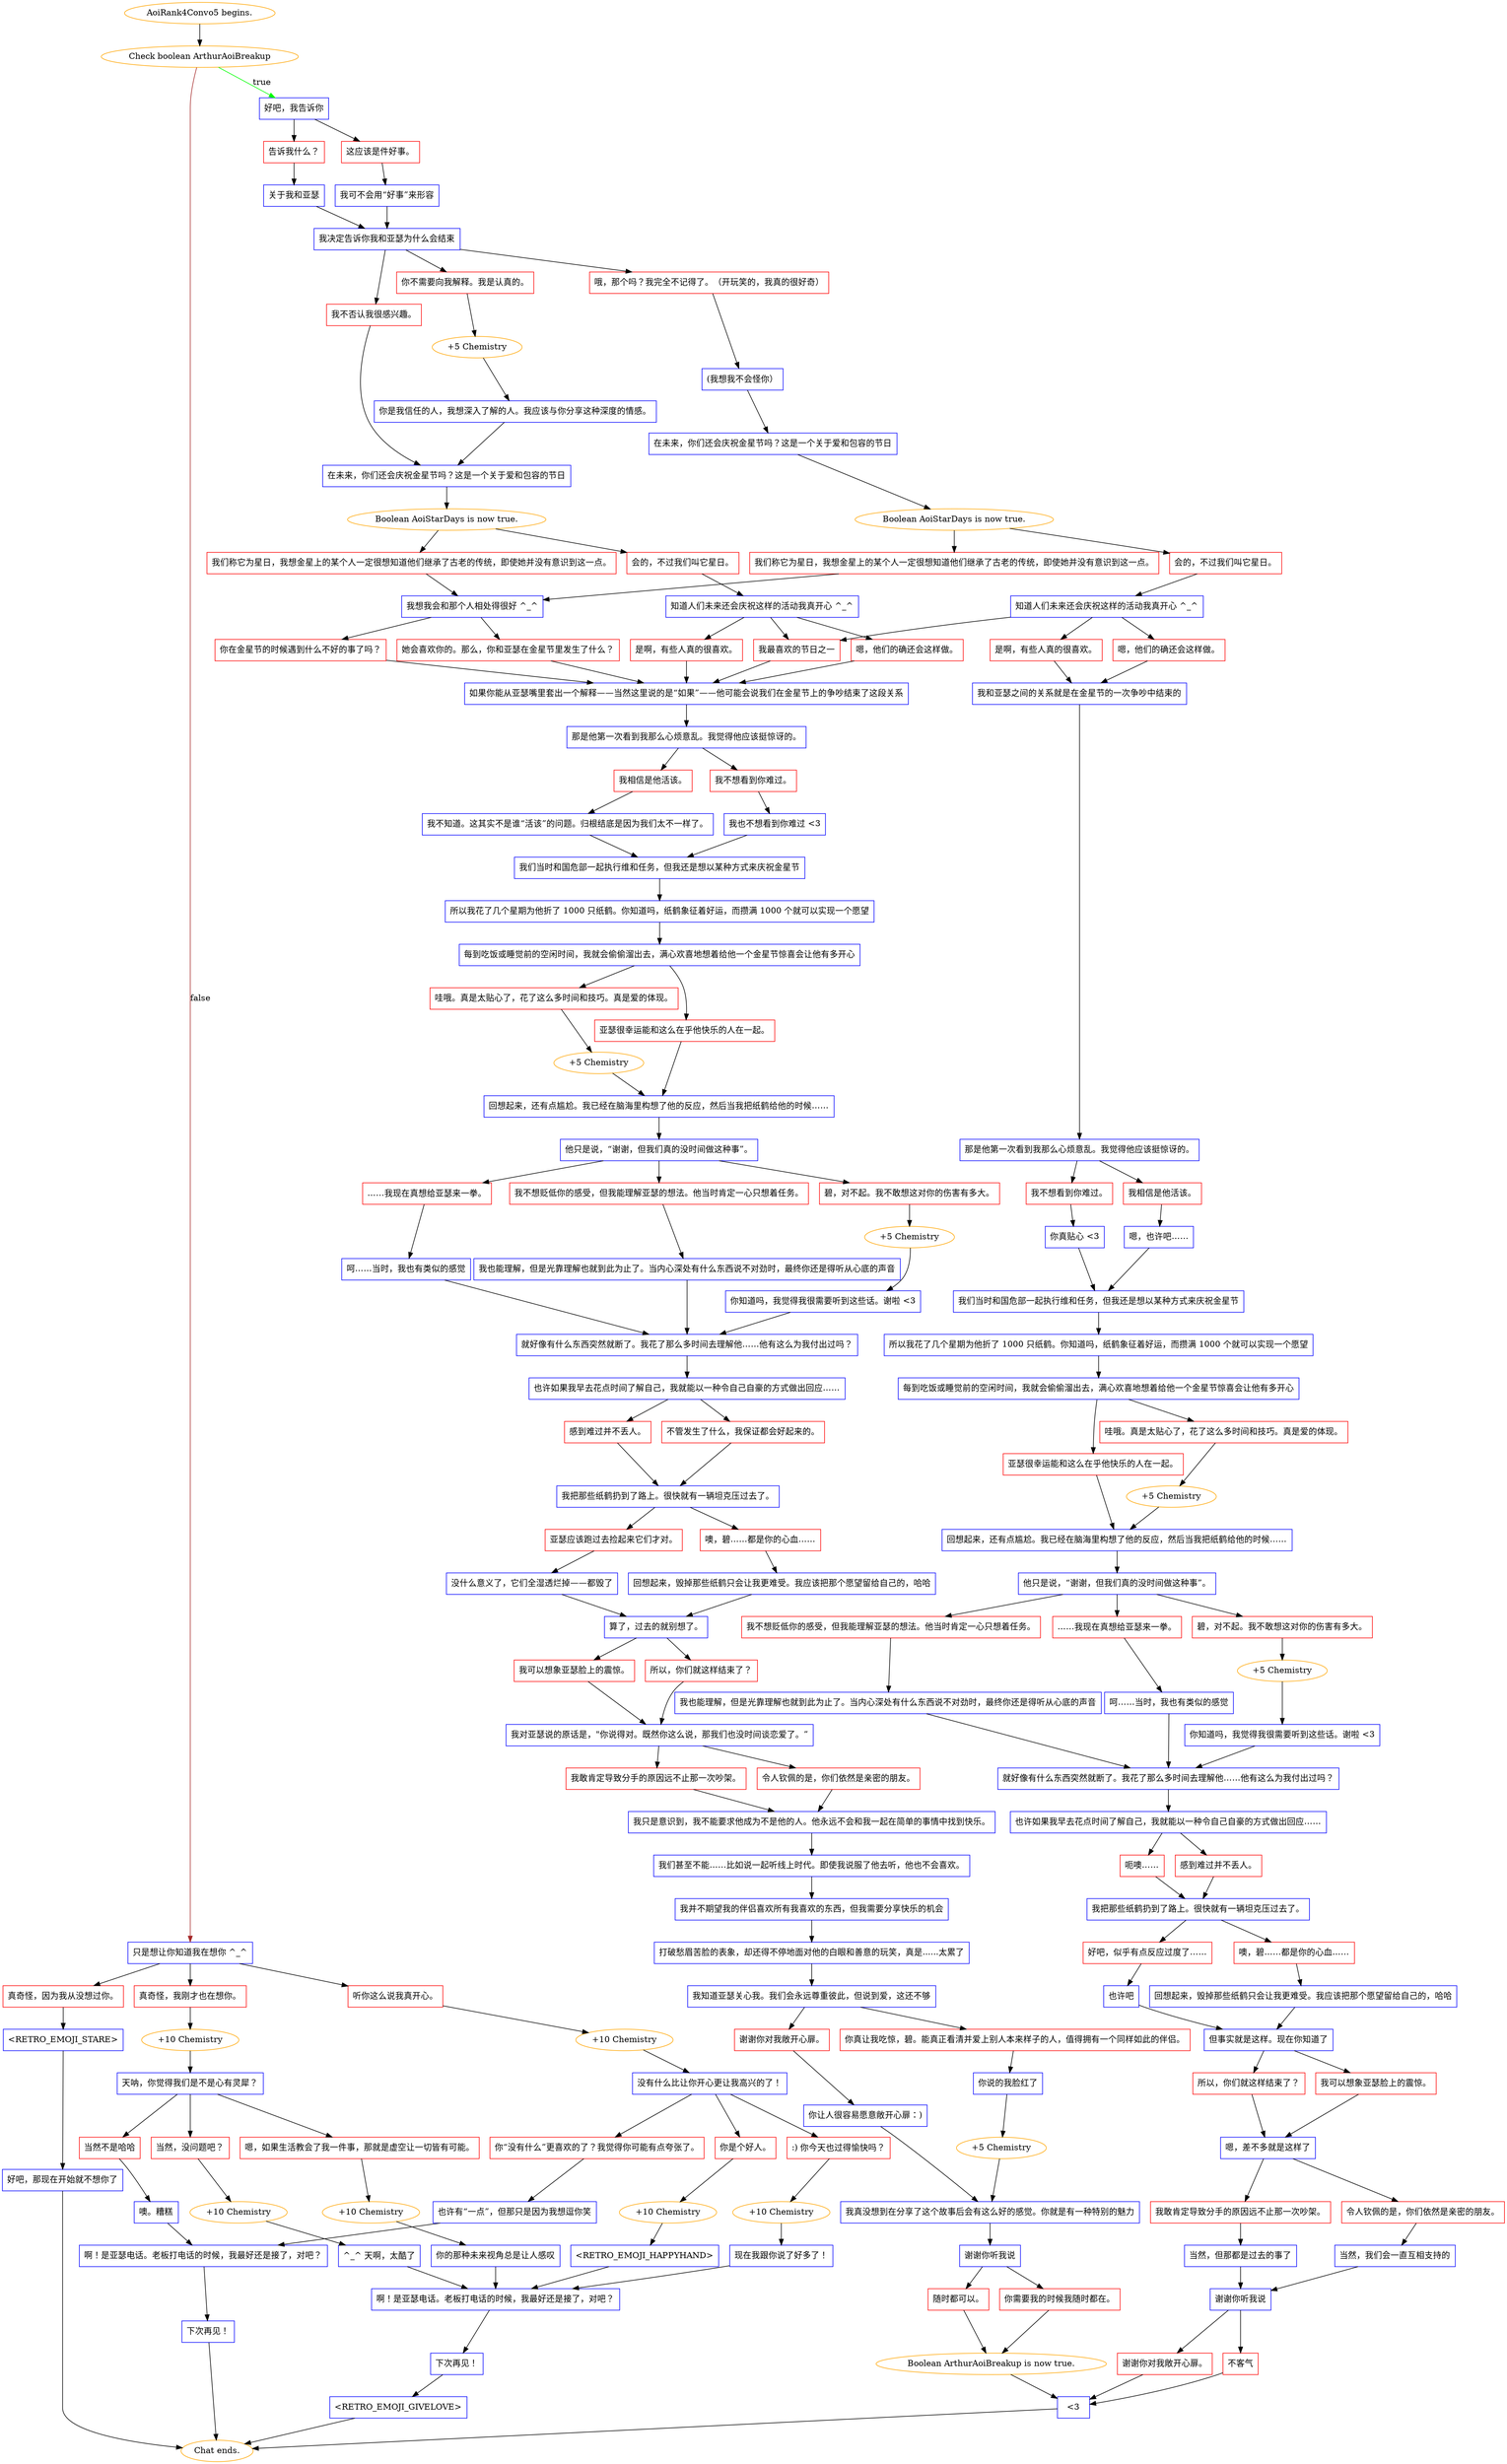 digraph {
	"AoiRank4Convo5 begins." [color=orange];
		"AoiRank4Convo5 begins." -> j978891915;
	j978891915 [label="Check boolean ArthurAoiBreakup",color=orange];
		j978891915 -> j4165215823 [label=true,color=green];
		j978891915 -> j4244142560 [label=false,color=brown];
	j4165215823 [label="好吧，我告诉你",shape=box,color=blue];
		j4165215823 -> j4063349125;
		j4165215823 -> j951370448;
	j4244142560 [label="只是想让你知道我在想你 ^_^",shape=box,color=blue];
		j4244142560 -> j1273674105;
		j4244142560 -> j849531592;
		j4244142560 -> j708849844;
	j4063349125 [label="告诉我什么？",shape=box,color=red];
		j4063349125 -> j3365645552;
	j951370448 [label="这应该是件好事。",shape=box,color=red];
		j951370448 -> j315893196;
	j1273674105 [label="听你这么说我真开心。",shape=box,color=red];
		j1273674105 -> j1478424387;
	j849531592 [label="真奇怪，我刚才也在想你。",shape=box,color=red];
		j849531592 -> j464489650;
	j708849844 [label="真奇怪，因为我从没想过你。",shape=box,color=red];
		j708849844 -> j765839248;
	j3365645552 [label="关于我和亚瑟",shape=box,color=blue];
		j3365645552 -> j1564669518;
	j315893196 [label="我可不会用“好事”来形容",shape=box,color=blue];
		j315893196 -> j1564669518;
	j1478424387 [label="+10 Chemistry",color=orange];
		j1478424387 -> j3248213441;
	j464489650 [label="+10 Chemistry",color=orange];
		j464489650 -> j3729540611;
	j765839248 [label="<RETRO_EMOJI_STARE>",shape=box,color=blue];
		j765839248 -> j1432860359;
	j1564669518 [label="我决定告诉你我和亚瑟为什么会结束",shape=box,color=blue];
		j1564669518 -> j2015989746;
		j1564669518 -> j3708275744;
		j1564669518 -> j2186139813;
	j3248213441 [label="没有什么比让你开心更让我高兴的了！",shape=box,color=blue];
		j3248213441 -> j2267027974;
		j3248213441 -> j2024785713;
		j3248213441 -> j1782647857;
	j3729540611 [label="天呐，你觉得我们是不是心有灵犀？",shape=box,color=blue];
		j3729540611 -> j482287012;
		j3729540611 -> j1876776475;
		j3729540611 -> j1313121589;
	j1432860359 [label="好吧，那现在开始就不想你了",shape=box,color=blue];
		j1432860359 -> "Chat ends.";
	j2015989746 [label="你不需要向我解释。我是认真的。",shape=box,color=red];
		j2015989746 -> j2882621213;
	j3708275744 [label="我不否认我很感兴趣。",shape=box,color=red];
		j3708275744 -> j1188296510;
	j2186139813 [label="哦，那个吗？我完全不记得了。（开玩笑的，我真的很好奇）",shape=box,color=red];
		j2186139813 -> j2986828947;
	j2267027974 [label="你是个好人。",shape=box,color=red];
		j2267027974 -> j250679727;
	j2024785713 [label=":) 你今天也过得愉快吗？",shape=box,color=red];
		j2024785713 -> j3524260404;
	j1782647857 [label="你“没有什么”更喜欢的了？我觉得你可能有点夸张了。",shape=box,color=red];
		j1782647857 -> j1221574838;
	j482287012 [label="当然不是哈哈",shape=box,color=red];
		j482287012 -> j1312510782;
	j1876776475 [label="嗯，如果生活教会了我一件事，那就是虚空让一切皆有可能。",shape=box,color=red];
		j1876776475 -> j657100322;
	j1313121589 [label="当然，没问题吧？",shape=box,color=red];
		j1313121589 -> j2998920924;
	"Chat ends." [color=orange];
	j2882621213 [label="+5 Chemistry",color=orange];
		j2882621213 -> j329173343;
	j1188296510 [label="在未来，你们还会庆祝金星节吗？这是一个关于爱和包容的节日",shape=box,color=blue];
		j1188296510 -> j2673493295;
	j2986828947 [label="(我想我不会怪你）",shape=box,color=blue];
		j2986828947 -> j880693907;
	j250679727 [label="+10 Chemistry",color=orange];
		j250679727 -> j3433426683;
	j3524260404 [label="+10 Chemistry",color=orange];
		j3524260404 -> j3599551956;
	j1221574838 [label="也许有“一点”，但那只是因为我想逗你笑",shape=box,color=blue];
		j1221574838 -> j1211164798;
	j1312510782 [label="噢。糟糕",shape=box,color=blue];
		j1312510782 -> j1211164798;
	j657100322 [label="+10 Chemistry",color=orange];
		j657100322 -> j218816856;
	j2998920924 [label="+10 Chemistry",color=orange];
		j2998920924 -> j928356312;
	j329173343 [label="你是我信任的人，我想深入了解的人。我应该与你分享这种深度的情感。",shape=box,color=blue];
		j329173343 -> j1188296510;
	j2673493295 [label="Boolean AoiStarDays is now true.",color=orange];
		j2673493295 -> j475789919;
		j2673493295 -> j3429858665;
	j880693907 [label="在未来，你们还会庆祝金星节吗？这是一个关于爱和包容的节日",shape=box,color=blue];
		j880693907 -> j3531613683;
	j3433426683 [label="<RETRO_EMOJI_HAPPYHAND>",shape=box,color=blue];
		j3433426683 -> j3542607055;
	j3599551956 [label="现在我跟你说了好多了！",shape=box,color=blue];
		j3599551956 -> j3542607055;
	j1211164798 [label="啊！是亚瑟电话。老板打电话的时候，我最好还是接了，对吧？",shape=box,color=blue];
		j1211164798 -> j4173446839;
	j218816856 [label="你的那种未来视角总是让人感叹",shape=box,color=blue];
		j218816856 -> j3542607055;
	j928356312 [label="^_^ 天啊，太酷了",shape=box,color=blue];
		j928356312 -> j3542607055;
	j475789919 [label="会的，不过我们叫它星日。",shape=box,color=red];
		j475789919 -> j1505004658;
	j3429858665 [label="我们称它为星日，我想金星上的某个人一定很想知道他们继承了古老的传统，即使她并没有意识到这一点。",shape=box,color=red];
		j3429858665 -> j1823684677;
	j3531613683 [label="Boolean AoiStarDays is now true.",color=orange];
		j3531613683 -> j1898455914;
		j3531613683 -> j2617810076;
	j3542607055 [label="啊！是亚瑟电话。老板打电话的时候，我最好还是接了，对吧？",shape=box,color=blue];
		j3542607055 -> j293486602;
	j4173446839 [label="下次再见！",shape=box,color=blue];
		j4173446839 -> "Chat ends.";
	j1505004658 [label="知道人们未来还会庆祝这样的活动我真开心 ^_^",shape=box,color=blue];
		j1505004658 -> j2681993164;
		j1505004658 -> j2180138353;
		j1505004658 -> j1833347459;
	j1823684677 [label="我想我会和那个人相处得很好 ^_^",shape=box,color=blue];
		j1823684677 -> j717382371;
		j1823684677 -> j2305966894;
	j1898455914 [label="会的，不过我们叫它星日。",shape=box,color=red];
		j1898455914 -> j1621899307;
	j2617810076 [label="我们称它为星日，我想金星上的某个人一定很想知道他们继承了古老的传统，即使她并没有意识到这一点。",shape=box,color=red];
		j2617810076 -> j1823684677;
	j293486602 [label="下次再见！",shape=box,color=blue];
		j293486602 -> j3455463371;
	j2681993164 [label="嗯，他们的确还会这样做。",shape=box,color=red];
		j2681993164 -> j1785973388;
	j2180138353 [label="是啊，有些人真的很喜欢。",shape=box,color=red];
		j2180138353 -> j1785973388;
	j1833347459 [label="我最喜欢的节日之一",shape=box,color=red];
		j1833347459 -> j1785973388;
	j717382371 [label="她会喜欢你的。那么，你和亚瑟在金星节里发生了什么？",shape=box,color=red];
		j717382371 -> j1785973388;
	j2305966894 [label="你在金星节的时候遇到什么不好的事了吗？",shape=box,color=red];
		j2305966894 -> j1785973388;
	j1621899307 [label="知道人们未来还会庆祝这样的活动我真开心 ^_^",shape=box,color=blue];
		j1621899307 -> j1833347459;
		j1621899307 -> j3802645491;
		j1621899307 -> j4156575912;
	j3455463371 [label="<RETRO_EMOJI_GIVELOVE>",shape=box,color=blue];
		j3455463371 -> "Chat ends.";
	j1785973388 [label="如果你能从亚瑟嘴里套出一个解释——当然这里说的是“如果”——他可能会说我们在金星节上的争吵结束了这段关系",shape=box,color=blue];
		j1785973388 -> j635312372;
	j3802645491 [label="是啊，有些人真的很喜欢。",shape=box,color=red];
		j3802645491 -> j4004787516;
	j4156575912 [label="嗯，他们的确还会这样做。",shape=box,color=red];
		j4156575912 -> j4004787516;
	j635312372 [label="那是他第一次看到我那么心烦意乱。我觉得他应该挺惊讶的。",shape=box,color=blue];
		j635312372 -> j4104775285;
		j635312372 -> j3127674058;
	j4004787516 [label="我和亚瑟之间的关系就是在金星节的一次争吵中结束的",shape=box,color=blue];
		j4004787516 -> j3948207776;
	j4104775285 [label="我不想看到你难过。",shape=box,color=red];
		j4104775285 -> j460584380;
	j3127674058 [label="我相信是他活该。",shape=box,color=red];
		j3127674058 -> j3371082781;
	j3948207776 [label="那是他第一次看到我那么心烦意乱。我觉得他应该挺惊讶的。",shape=box,color=blue];
		j3948207776 -> j103549662;
		j3948207776 -> j4201188249;
	j460584380 [label="我也不想看到你难过 <3",shape=box,color=blue];
		j460584380 -> j4028438016;
	j3371082781 [label="我不知道。这其实不是谁“活该”的问题。归根结底是因为我们太不一样了。",shape=box,color=blue];
		j3371082781 -> j4028438016;
	j103549662 [label="我不想看到你难过。",shape=box,color=red];
		j103549662 -> j2283288986;
	j4201188249 [label="我相信是他活该。",shape=box,color=red];
		j4201188249 -> j4200293966;
	j4028438016 [label="我们当时和国危部一起执行维和任务，但我还是想以某种方式来庆祝金星节",shape=box,color=blue];
		j4028438016 -> j2351264439;
	j2283288986 [label="你真贴心 <3",shape=box,color=blue];
		j2283288986 -> j2078026904;
	j4200293966 [label="嗯，也许吧……",shape=box,color=blue];
		j4200293966 -> j2078026904;
	j2351264439 [label="所以我花了几个星期为他折了 1000 只纸鹤。你知道吗，纸鹤象征着好运，而攒满 1000 个就可以实现一个愿望",shape=box,color=blue];
		j2351264439 -> j230456002;
	j2078026904 [label="我们当时和国危部一起执行维和任务，但我还是想以某种方式来庆祝金星节",shape=box,color=blue];
		j2078026904 -> j3433361771;
	j230456002 [label="每到吃饭或睡觉前的空闲时间，我就会偷偷溜出去，满心欢喜地想着给他一个金星节惊喜会让他有多开心",shape=box,color=blue];
		j230456002 -> j215083953;
		j230456002 -> j1303879618;
	j3433361771 [label="所以我花了几个星期为他折了 1000 只纸鹤。你知道吗，纸鹤象征着好运，而攒满 1000 个就可以实现一个愿望",shape=box,color=blue];
		j3433361771 -> j3393058327;
	j215083953 [label="哇哦。真是太贴心了，花了这么多时间和技巧。真是爱的体现。",shape=box,color=red];
		j215083953 -> j133897258;
	j1303879618 [label="亚瑟很幸运能和这么在乎他快乐的人在一起。",shape=box,color=red];
		j1303879618 -> j1463041910;
	j3393058327 [label="每到吃饭或睡觉前的空闲时间，我就会偷偷溜出去，满心欢喜地想着给他一个金星节惊喜会让他有多开心",shape=box,color=blue];
		j3393058327 -> j261615073;
		j3393058327 -> j2182288668;
	j133897258 [label="+5 Chemistry",color=orange];
		j133897258 -> j1463041910;
	j1463041910 [label="回想起来，还有点尴尬。我已经在脑海里构想了他的反应，然后当我把纸鹤给他的时候……",shape=box,color=blue];
		j1463041910 -> j3058530022;
	j261615073 [label="哇哦。真是太贴心了，花了这么多时间和技巧。真是爱的体现。",shape=box,color=red];
		j261615073 -> j3769159266;
	j2182288668 [label="亚瑟很幸运能和这么在乎他快乐的人在一起。",shape=box,color=red];
		j2182288668 -> j722239883;
	j3058530022 [label="他只是说，“谢谢，但我们真的没时间做这种事”。",shape=box,color=blue];
		j3058530022 -> j1306177725;
		j3058530022 -> j3673570183;
		j3058530022 -> j89774560;
	j3769159266 [label="+5 Chemistry",color=orange];
		j3769159266 -> j722239883;
	j722239883 [label="回想起来，还有点尴尬。我已经在脑海里构想了他的反应，然后当我把纸鹤给他的时候……",shape=box,color=blue];
		j722239883 -> j2169022422;
	j1306177725 [label="……我现在真想给亚瑟来一拳。",shape=box,color=red];
		j1306177725 -> j3089893811;
	j3673570183 [label="碧，对不起。我不敢想这对你的伤害有多大。",shape=box,color=red];
		j3673570183 -> j1437880573;
	j89774560 [label="我不想贬低你的感受，但我能理解亚瑟的想法。他当时肯定一心只想着任务。",shape=box,color=red];
		j89774560 -> j811400817;
	j2169022422 [label="他只是说，“谢谢，但我们真的没时间做这种事”。",shape=box,color=blue];
		j2169022422 -> j1260479554;
		j2169022422 -> j2067590578;
		j2169022422 -> j2952720784;
	j3089893811 [label="呵……当时，我也有类似的感觉",shape=box,color=blue];
		j3089893811 -> j1028296732;
	j1437880573 [label="+5 Chemistry",color=orange];
		j1437880573 -> j3507579300;
	j811400817 [label="我也能理解，但是光靠理解也就到此为止了。当内心深处有什么东西说不对劲时，最终你还是得听从心底的声音",shape=box,color=blue];
		j811400817 -> j1028296732;
	j1260479554 [label="我不想贬低你的感受，但我能理解亚瑟的想法。他当时肯定一心只想着任务。",shape=box,color=red];
		j1260479554 -> j1675060581;
	j2067590578 [label="碧，对不起。我不敢想这对你的伤害有多大。",shape=box,color=red];
		j2067590578 -> j1644817132;
	j2952720784 [label="……我现在真想给亚瑟来一拳。",shape=box,color=red];
		j2952720784 -> j673999282;
	j1028296732 [label="就好像有什么东西突然就断了。我花了那么多时间去理解他……他有这么为我付出过吗？",shape=box,color=blue];
		j1028296732 -> j2277743518;
	j3507579300 [label="你知道吗，我觉得我很需要听到这些话。谢啦 <3",shape=box,color=blue];
		j3507579300 -> j1028296732;
	j1675060581 [label="我也能理解，但是光靠理解也就到此为止了。当内心深处有什么东西说不对劲时，最终你还是得听从心底的声音",shape=box,color=blue];
		j1675060581 -> j3738260947;
	j1644817132 [label="+5 Chemistry",color=orange];
		j1644817132 -> j2319408129;
	j673999282 [label="呵……当时，我也有类似的感觉",shape=box,color=blue];
		j673999282 -> j3738260947;
	j2277743518 [label="也许如果我早去花点时间了解自己，我就能以一种令自己自豪的方式做出回应……",shape=box,color=blue];
		j2277743518 -> j1411649068;
		j2277743518 -> j674857187;
	j3738260947 [label="就好像有什么东西突然就断了。我花了那么多时间去理解他……他有这么为我付出过吗？",shape=box,color=blue];
		j3738260947 -> j445599231;
	j2319408129 [label="你知道吗，我觉得我很需要听到这些话。谢啦 <3",shape=box,color=blue];
		j2319408129 -> j3738260947;
	j1411649068 [label="感到难过并不丢人。",shape=box,color=red];
		j1411649068 -> j3069327750;
	j674857187 [label="不管发生了什么，我保证都会好起来的。",shape=box,color=red];
		j674857187 -> j3069327750;
	j445599231 [label="也许如果我早去花点时间了解自己，我就能以一种令自己自豪的方式做出回应……",shape=box,color=blue];
		j445599231 -> j712281356;
		j445599231 -> j442046631;
	j3069327750 [label="我把那些纸鹤扔到了路上。很快就有一辆坦克压过去了。",shape=box,color=blue];
		j3069327750 -> j1468652869;
		j3069327750 -> j4258449882;
	j712281356 [label="呃噢……",shape=box,color=red];
		j712281356 -> j3638323811;
	j442046631 [label="感到难过并不丢人。",shape=box,color=red];
		j442046631 -> j3638323811;
	j1468652869 [label="噢，碧……都是你的心血……",shape=box,color=red];
		j1468652869 -> j3460241970;
	j4258449882 [label="亚瑟应该跑过去捡起来它们才对。",shape=box,color=red];
		j4258449882 -> j4025821880;
	j3638323811 [label="我把那些纸鹤扔到了路上。很快就有一辆坦克压过去了。",shape=box,color=blue];
		j3638323811 -> j1606437616;
		j3638323811 -> j1711569352;
	j3460241970 [label="回想起来，毁掉那些纸鹤只会让我更难受。我应该把那个愿望留给自己的，哈哈",shape=box,color=blue];
		j3460241970 -> j3660305333;
	j4025821880 [label="没什么意义了，它们全湿透烂掉——都毁了",shape=box,color=blue];
		j4025821880 -> j3660305333;
	j1606437616 [label="噢，碧……都是你的心血……",shape=box,color=red];
		j1606437616 -> j1404495344;
	j1711569352 [label="好吧，似乎有点反应过度了……",shape=box,color=red];
		j1711569352 -> j4093789829;
	j3660305333 [label="算了，过去的就别想了。",shape=box,color=blue];
		j3660305333 -> j3731133665;
		j3660305333 -> j3739742169;
	j1404495344 [label="回想起来，毁掉那些纸鹤只会让我更难受。我应该把那个愿望留给自己的，哈哈",shape=box,color=blue];
		j1404495344 -> j1648927130;
	j4093789829 [label="也许吧",shape=box,color=blue];
		j4093789829 -> j1648927130;
	j3731133665 [label="所以，你们就这样结束了？",shape=box,color=red];
		j3731133665 -> j3410145389;
	j3739742169 [label="我可以想象亚瑟脸上的震惊。",shape=box,color=red];
		j3739742169 -> j3410145389;
	j1648927130 [label="但事实就是这样。现在你知道了",shape=box,color=blue];
		j1648927130 -> j510750218;
		j1648927130 -> j3244786515;
	j3410145389 [label="我对亚瑟说的原话是，\"你说得对。既然你这么说，那我们也没时间谈恋爱了。”",shape=box,color=blue];
		j3410145389 -> j390774890;
		j3410145389 -> j1532493160;
	j510750218 [label="所以，你们就这样结束了？",shape=box,color=red];
		j510750218 -> j2945023639;
	j3244786515 [label="我可以想象亚瑟脸上的震惊。",shape=box,color=red];
		j3244786515 -> j2945023639;
	j390774890 [label="令人钦佩的是，你们依然是亲密的朋友。",shape=box,color=red];
		j390774890 -> j1125530968;
	j1532493160 [label="我敢肯定导致分手的原因远不止那一次吵架。",shape=box,color=red];
		j1532493160 -> j1125530968;
	j2945023639 [label="嗯，差不多就是这样了",shape=box,color=blue];
		j2945023639 -> j2245370791;
		j2945023639 -> j2882775075;
	j1125530968 [label="我只是意识到，我不能要求他成为不是他的人。他永远不会和我一起在简单的事情中找到快乐。",shape=box,color=blue];
		j1125530968 -> j3471260499;
	j2245370791 [label="令人钦佩的是，你们依然是亲密的朋友。",shape=box,color=red];
		j2245370791 -> j1605987359;
	j2882775075 [label="我敢肯定导致分手的原因远不止那一次吵架。",shape=box,color=red];
		j2882775075 -> j2981039330;
	j3471260499 [label="我们甚至不能……比如说一起听线上时代。即使我说服了他去听，他也不会喜欢。",shape=box,color=blue];
		j3471260499 -> j328194742;
	j1605987359 [label="当然，我们会一直互相支持的",shape=box,color=blue];
		j1605987359 -> j1634925462;
	j2981039330 [label="当然，但那都是过去的事了",shape=box,color=blue];
		j2981039330 -> j1634925462;
	j328194742 [label="我并不期望我的伴侣喜欢所有我喜欢的东西，但我需要分享快乐的机会",shape=box,color=blue];
		j328194742 -> j2260260318;
	j1634925462 [label="谢谢你听我说",shape=box,color=blue];
		j1634925462 -> j1669530076;
		j1634925462 -> j250512321;
	j2260260318 [label="打破愁眉苦脸的表象，却还得不停地面对他的白眼和善意的玩笑，真是......太累了",shape=box,color=blue];
		j2260260318 -> j1693173269;
	j1669530076 [label="不客气",shape=box,color=red];
		j1669530076 -> j1841680728;
	j250512321 [label="谢谢你对我敞开心扉。",shape=box,color=red];
		j250512321 -> j1841680728;
	j1693173269 [label="我知道亚瑟关心我。我们会永远尊重彼此，但说到爱，这还不够",shape=box,color=blue];
		j1693173269 -> j2492554183;
		j1693173269 -> j2883762434;
	j1841680728 [label="<3",shape=box,color=blue];
		j1841680728 -> "Chat ends.";
	j2492554183 [label="谢谢你对我敞开心扉。",shape=box,color=red];
		j2492554183 -> j690708642;
	j2883762434 [label="你真让我吃惊，碧。能真正看清并爱上别人本来样子的人，值得拥有一个同样如此的伴侣。",shape=box,color=red];
		j2883762434 -> j275547541;
	j690708642 [label="你让人很容易愿意敞开心扉：)",shape=box,color=blue];
		j690708642 -> j3738846085;
	j275547541 [label="你说的我脸红了",shape=box,color=blue];
		j275547541 -> j1143104810;
	j3738846085 [label="我真没想到在分享了这个故事后会有这么好的感觉。你就是有一种特别的魅力",shape=box,color=blue];
		j3738846085 -> j3428033689;
	j1143104810 [label="+5 Chemistry",color=orange];
		j1143104810 -> j3738846085;
	j3428033689 [label="谢谢你听我说",shape=box,color=blue];
		j3428033689 -> j1563191337;
		j3428033689 -> j397643378;
	j1563191337 [label="你需要我的时候我随时都在。",shape=box,color=red];
		j1563191337 -> j242659642;
	j397643378 [label="随时都可以。",shape=box,color=red];
		j397643378 -> j242659642;
	j242659642 [label="Boolean ArthurAoiBreakup is now true.",color=orange];
		j242659642 -> j1841680728;
}